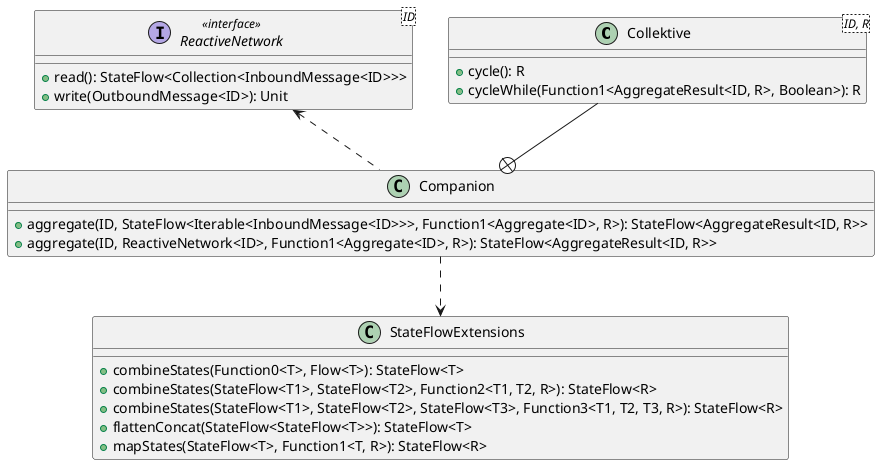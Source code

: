 @startuml

class Collektive<ID, R> {
  + cycle(): R
  + cycleWhile(Function1<AggregateResult<ID, R>, Boolean>): R
}

class Companion {
  + aggregate(ID, StateFlow<Iterable<InboundMessage<ID>>>, Function1<Aggregate<ID>, R>): StateFlow<AggregateResult<ID, R>>
  + aggregate(ID, ReactiveNetwork<ID>, Function1<Aggregate<ID>, R>): StateFlow<AggregateResult<ID, R>>
}

interface ReactiveNetwork<ID> << interface >> {
  + read(): StateFlow<Collection<InboundMessage<ID>>>
  + write(OutboundMessage<ID>): Unit
}

class StateFlowExtensions {
  + combineStates(Function0<T>, Flow<T>): StateFlow<T>
  + combineStates(StateFlow<T1>, StateFlow<T2>, Function2<T1, T2, R>): StateFlow<R>
  + combineStates(StateFlow<T1>, StateFlow<T2>, StateFlow<T3>, Function3<T1, T2, T3, R>): StateFlow<R>
  + flattenConcat(StateFlow<StateFlow<T>>): StateFlow<T>
  + mapStates(StateFlow<T>, Function1<T, R>): StateFlow<R>
}

Collektive --+ Companion
Companion .up.> ReactiveNetwork
Companion ..> StateFlowExtensions

@enduml
